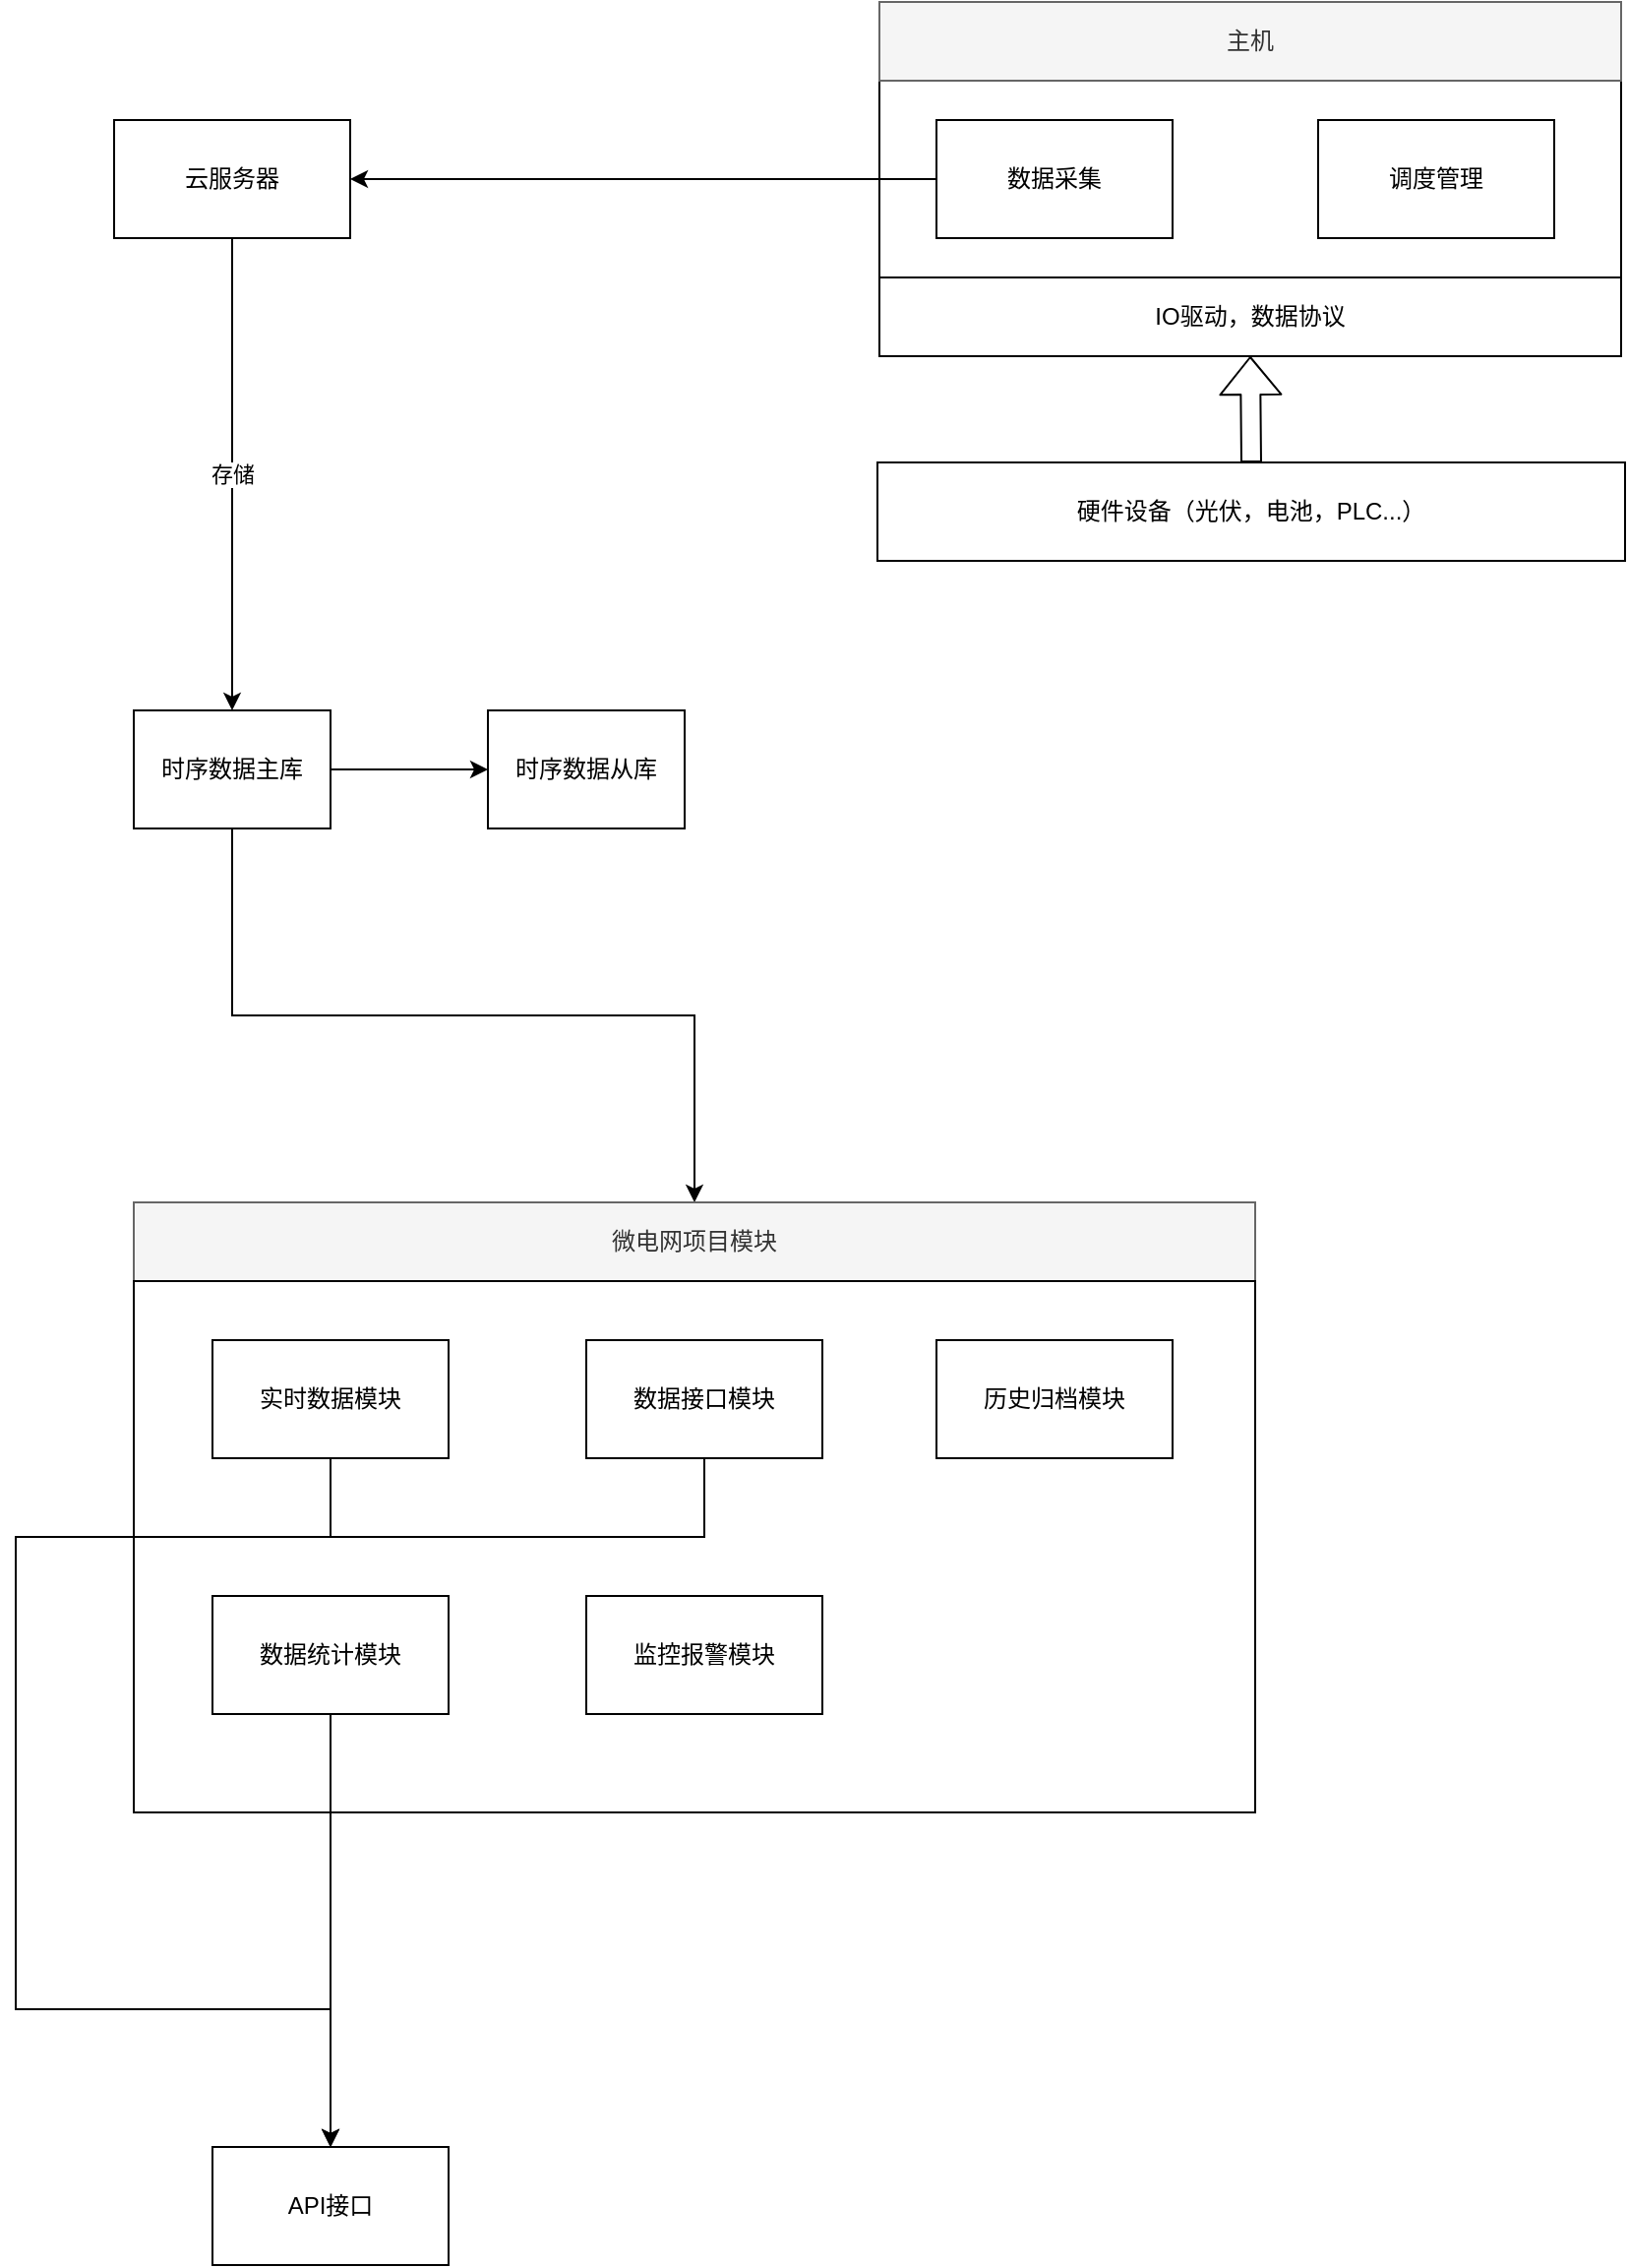 <mxfile version="12.3.9" type="github" pages="1">
  <diagram id="I5MpxVq-Gbgeys2D7ihi" name="Page-1">
    <mxGraphModel dx="1173" dy="623" grid="1" gridSize="10" guides="1" tooltips="1" connect="1" arrows="1" fold="1" page="1" pageScale="1" pageWidth="827" pageHeight="1169" math="0" shadow="0">
      <root>
        <mxCell id="0"/>
        <mxCell id="1" parent="0"/>
        <mxCell id="iLj26o8t3Bhd-I5MfLS2-13" value="硬件设备（光伏，电池，PLC...）" style="rounded=0;whiteSpace=wrap;html=1;" vertex="1" parent="1">
          <mxGeometry x="638" y="374" width="380" height="50" as="geometry"/>
        </mxCell>
        <mxCell id="iLj26o8t3Bhd-I5MfLS2-14" value="" style="rounded=0;whiteSpace=wrap;html=1;" vertex="1" parent="1">
          <mxGeometry x="639" y="180" width="377" height="100" as="geometry"/>
        </mxCell>
        <mxCell id="iLj26o8t3Bhd-I5MfLS2-24" style="edgeStyle=orthogonalEdgeStyle;rounded=0;orthogonalLoop=1;jettySize=auto;html=1;exitX=0;exitY=0.5;exitDx=0;exitDy=0;entryX=1;entryY=0.5;entryDx=0;entryDy=0;" edge="1" parent="1" source="iLj26o8t3Bhd-I5MfLS2-15" target="iLj26o8t3Bhd-I5MfLS2-23">
          <mxGeometry relative="1" as="geometry"/>
        </mxCell>
        <mxCell id="iLj26o8t3Bhd-I5MfLS2-15" value="数据采集" style="rounded=0;whiteSpace=wrap;html=1;" vertex="1" parent="1">
          <mxGeometry x="668" y="200" width="120" height="60" as="geometry"/>
        </mxCell>
        <mxCell id="iLj26o8t3Bhd-I5MfLS2-17" value="调度管理" style="rounded=0;whiteSpace=wrap;html=1;" vertex="1" parent="1">
          <mxGeometry x="862" y="200" width="120" height="60" as="geometry"/>
        </mxCell>
        <mxCell id="iLj26o8t3Bhd-I5MfLS2-18" value="IO驱动，数据协议" style="rounded=0;whiteSpace=wrap;html=1;" vertex="1" parent="1">
          <mxGeometry x="639" y="280" width="377" height="40" as="geometry"/>
        </mxCell>
        <mxCell id="iLj26o8t3Bhd-I5MfLS2-20" value="主机" style="rounded=0;whiteSpace=wrap;html=1;fillColor=#f5f5f5;strokeColor=#666666;fontColor=#333333;" vertex="1" parent="1">
          <mxGeometry x="639" y="140" width="377" height="40" as="geometry"/>
        </mxCell>
        <mxCell id="iLj26o8t3Bhd-I5MfLS2-21" value="" style="shape=flexArrow;endArrow=classic;html=1;entryX=0.5;entryY=1;entryDx=0;entryDy=0;exitX=0.5;exitY=0;exitDx=0;exitDy=0;" edge="1" parent="1" source="iLj26o8t3Bhd-I5MfLS2-13" target="iLj26o8t3Bhd-I5MfLS2-18">
          <mxGeometry width="50" height="50" relative="1" as="geometry">
            <mxPoint x="956" y="460" as="sourcePoint"/>
            <mxPoint x="676" y="510" as="targetPoint"/>
          </mxGeometry>
        </mxCell>
        <mxCell id="iLj26o8t3Bhd-I5MfLS2-32" value="存储" style="edgeStyle=orthogonalEdgeStyle;rounded=0;orthogonalLoop=1;jettySize=auto;html=1;exitX=0.5;exitY=1;exitDx=0;exitDy=0;" edge="1" parent="1" source="iLj26o8t3Bhd-I5MfLS2-23" target="iLj26o8t3Bhd-I5MfLS2-31">
          <mxGeometry relative="1" as="geometry"/>
        </mxCell>
        <mxCell id="iLj26o8t3Bhd-I5MfLS2-23" value="云服务器" style="rounded=0;whiteSpace=wrap;html=1;" vertex="1" parent="1">
          <mxGeometry x="250" y="200" width="120" height="60" as="geometry"/>
        </mxCell>
        <mxCell id="iLj26o8t3Bhd-I5MfLS2-56" value="" style="edgeStyle=orthogonalEdgeStyle;rounded=0;orthogonalLoop=1;jettySize=auto;html=1;" edge="1" parent="1" source="iLj26o8t3Bhd-I5MfLS2-31" target="iLj26o8t3Bhd-I5MfLS2-55">
          <mxGeometry relative="1" as="geometry"/>
        </mxCell>
        <mxCell id="iLj26o8t3Bhd-I5MfLS2-60" style="edgeStyle=orthogonalEdgeStyle;rounded=0;orthogonalLoop=1;jettySize=auto;html=1;exitX=0.5;exitY=1;exitDx=0;exitDy=0;" edge="1" parent="1" source="iLj26o8t3Bhd-I5MfLS2-31" target="iLj26o8t3Bhd-I5MfLS2-57">
          <mxGeometry relative="1" as="geometry"/>
        </mxCell>
        <mxCell id="iLj26o8t3Bhd-I5MfLS2-31" value="时序数据主库" style="rounded=0;whiteSpace=wrap;html=1;" vertex="1" parent="1">
          <mxGeometry x="260" y="500" width="100" height="60" as="geometry"/>
        </mxCell>
        <mxCell id="iLj26o8t3Bhd-I5MfLS2-55" value="时序数据从库" style="rounded=0;whiteSpace=wrap;html=1;" vertex="1" parent="1">
          <mxGeometry x="440" y="500" width="100" height="60" as="geometry"/>
        </mxCell>
        <mxCell id="iLj26o8t3Bhd-I5MfLS2-57" value="微电网项目模块" style="rounded=0;whiteSpace=wrap;html=1;fillColor=#f5f5f5;strokeColor=#666666;fontColor=#333333;" vertex="1" parent="1">
          <mxGeometry x="260" y="750" width="570" height="40" as="geometry"/>
        </mxCell>
        <mxCell id="iLj26o8t3Bhd-I5MfLS2-58" value="" style="rounded=0;whiteSpace=wrap;html=1;" vertex="1" parent="1">
          <mxGeometry x="260" y="790" width="570" height="270" as="geometry"/>
        </mxCell>
        <mxCell id="iLj26o8t3Bhd-I5MfLS2-62" style="edgeStyle=orthogonalEdgeStyle;rounded=0;orthogonalLoop=1;jettySize=auto;html=1;exitX=0.5;exitY=1;exitDx=0;exitDy=0;entryX=0.5;entryY=0;entryDx=0;entryDy=0;" edge="1" parent="1" source="iLj26o8t3Bhd-I5MfLS2-49" target="iLj26o8t3Bhd-I5MfLS2-61">
          <mxGeometry relative="1" as="geometry">
            <Array as="points">
              <mxPoint x="360" y="920"/>
              <mxPoint x="200" y="920"/>
              <mxPoint x="200" y="1160"/>
              <mxPoint x="360" y="1160"/>
            </Array>
          </mxGeometry>
        </mxCell>
        <mxCell id="iLj26o8t3Bhd-I5MfLS2-49" value="实时数据模块" style="rounded=0;whiteSpace=wrap;html=1;" vertex="1" parent="1">
          <mxGeometry x="300" y="820" width="120" height="60" as="geometry"/>
        </mxCell>
        <mxCell id="iLj26o8t3Bhd-I5MfLS2-50" value="历史归档模块" style="rounded=0;whiteSpace=wrap;html=1;" vertex="1" parent="1">
          <mxGeometry x="668" y="820" width="120" height="60" as="geometry"/>
        </mxCell>
        <mxCell id="iLj26o8t3Bhd-I5MfLS2-64" style="edgeStyle=orthogonalEdgeStyle;rounded=0;orthogonalLoop=1;jettySize=auto;html=1;exitX=0.5;exitY=1;exitDx=0;exitDy=0;entryX=0.5;entryY=0;entryDx=0;entryDy=0;" edge="1" parent="1" source="iLj26o8t3Bhd-I5MfLS2-51" target="iLj26o8t3Bhd-I5MfLS2-61">
          <mxGeometry relative="1" as="geometry">
            <Array as="points">
              <mxPoint x="550" y="920"/>
              <mxPoint x="200" y="920"/>
              <mxPoint x="200" y="1160"/>
              <mxPoint x="360" y="1160"/>
            </Array>
          </mxGeometry>
        </mxCell>
        <mxCell id="iLj26o8t3Bhd-I5MfLS2-51" value="数据接口模块" style="rounded=0;whiteSpace=wrap;html=1;" vertex="1" parent="1">
          <mxGeometry x="490" y="820" width="120" height="60" as="geometry"/>
        </mxCell>
        <mxCell id="iLj26o8t3Bhd-I5MfLS2-63" style="edgeStyle=orthogonalEdgeStyle;rounded=0;orthogonalLoop=1;jettySize=auto;html=1;exitX=0.5;exitY=1;exitDx=0;exitDy=0;entryX=0.5;entryY=0;entryDx=0;entryDy=0;" edge="1" parent="1" source="iLj26o8t3Bhd-I5MfLS2-52" target="iLj26o8t3Bhd-I5MfLS2-61">
          <mxGeometry relative="1" as="geometry"/>
        </mxCell>
        <mxCell id="iLj26o8t3Bhd-I5MfLS2-52" value="数据统计模块" style="rounded=0;whiteSpace=wrap;html=1;" vertex="1" parent="1">
          <mxGeometry x="300" y="950" width="120" height="60" as="geometry"/>
        </mxCell>
        <mxCell id="iLj26o8t3Bhd-I5MfLS2-53" value="监控报警模块" style="rounded=0;whiteSpace=wrap;html=1;" vertex="1" parent="1">
          <mxGeometry x="490" y="950" width="120" height="60" as="geometry"/>
        </mxCell>
        <mxCell id="iLj26o8t3Bhd-I5MfLS2-61" value="API接口" style="rounded=0;whiteSpace=wrap;html=1;" vertex="1" parent="1">
          <mxGeometry x="300" y="1230" width="120" height="60" as="geometry"/>
        </mxCell>
      </root>
    </mxGraphModel>
  </diagram>
</mxfile>
